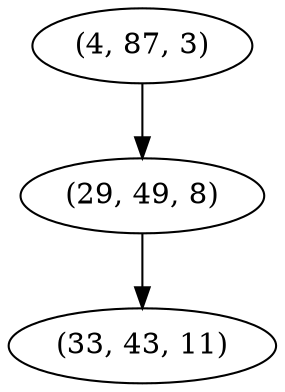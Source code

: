 digraph tree {
    "(4, 87, 3)";
    "(29, 49, 8)";
    "(33, 43, 11)";
    "(4, 87, 3)" -> "(29, 49, 8)";
    "(29, 49, 8)" -> "(33, 43, 11)";
}
